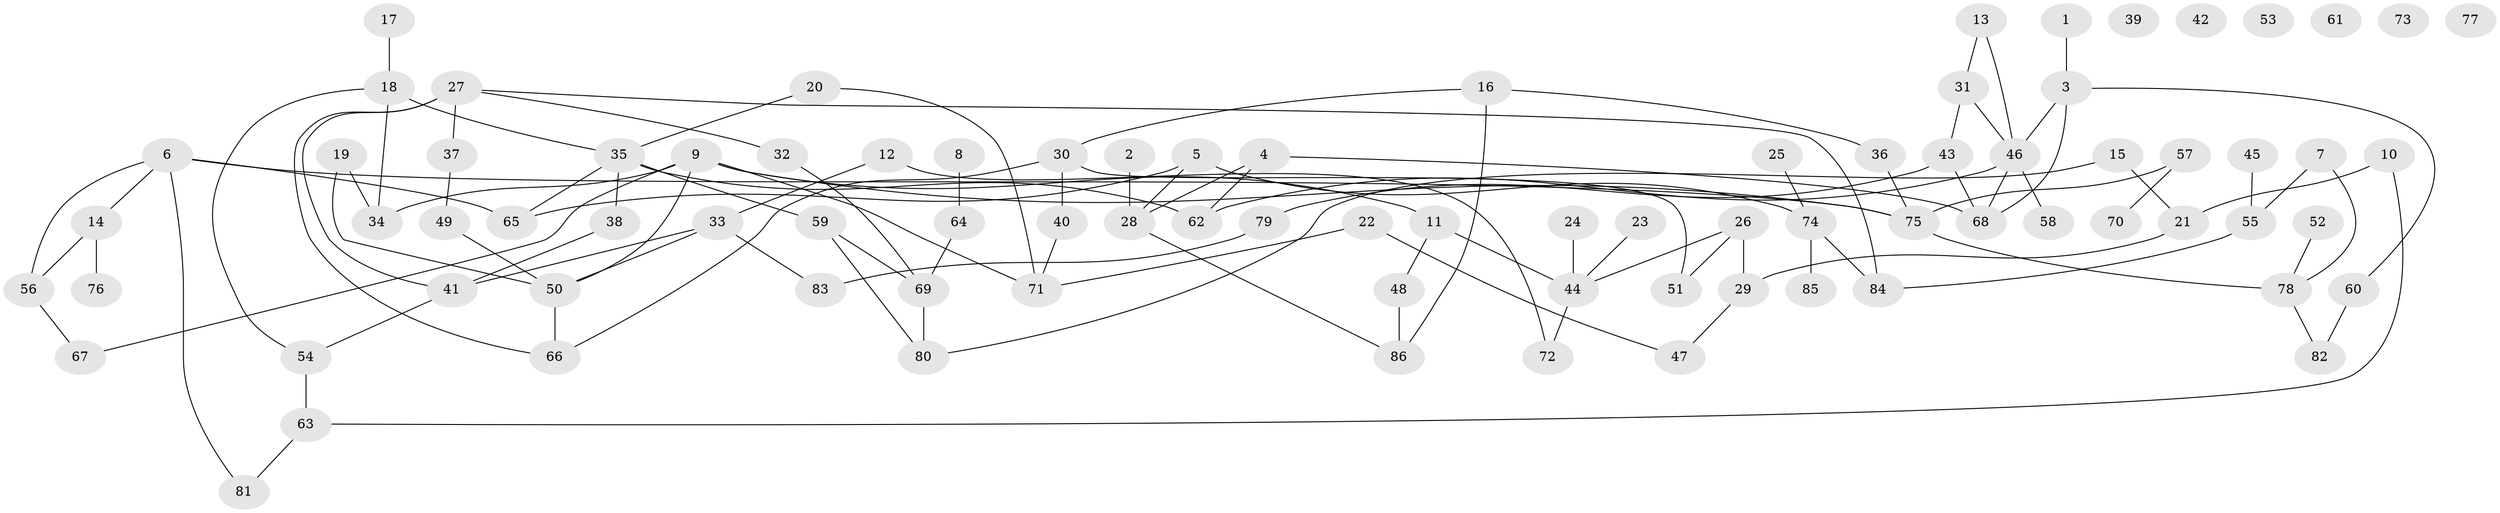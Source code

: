 // Generated by graph-tools (version 1.1) at 2025/25/03/09/25 03:25:15]
// undirected, 86 vertices, 109 edges
graph export_dot {
graph [start="1"]
  node [color=gray90,style=filled];
  1;
  2;
  3;
  4;
  5;
  6;
  7;
  8;
  9;
  10;
  11;
  12;
  13;
  14;
  15;
  16;
  17;
  18;
  19;
  20;
  21;
  22;
  23;
  24;
  25;
  26;
  27;
  28;
  29;
  30;
  31;
  32;
  33;
  34;
  35;
  36;
  37;
  38;
  39;
  40;
  41;
  42;
  43;
  44;
  45;
  46;
  47;
  48;
  49;
  50;
  51;
  52;
  53;
  54;
  55;
  56;
  57;
  58;
  59;
  60;
  61;
  62;
  63;
  64;
  65;
  66;
  67;
  68;
  69;
  70;
  71;
  72;
  73;
  74;
  75;
  76;
  77;
  78;
  79;
  80;
  81;
  82;
  83;
  84;
  85;
  86;
  1 -- 3;
  2 -- 28;
  3 -- 46;
  3 -- 60;
  3 -- 68;
  4 -- 28;
  4 -- 62;
  4 -- 68;
  5 -- 28;
  5 -- 65;
  5 -- 74;
  6 -- 14;
  6 -- 56;
  6 -- 65;
  6 -- 75;
  6 -- 81;
  7 -- 55;
  7 -- 78;
  8 -- 64;
  9 -- 11;
  9 -- 34;
  9 -- 50;
  9 -- 67;
  9 -- 71;
  9 -- 75;
  10 -- 21;
  10 -- 63;
  11 -- 44;
  11 -- 48;
  12 -- 33;
  12 -- 72;
  13 -- 31;
  13 -- 46;
  14 -- 56;
  14 -- 76;
  15 -- 21;
  15 -- 80;
  16 -- 30;
  16 -- 36;
  16 -- 86;
  17 -- 18;
  18 -- 34;
  18 -- 35;
  18 -- 54;
  19 -- 34;
  19 -- 50;
  20 -- 35;
  20 -- 71;
  21 -- 29;
  22 -- 47;
  22 -- 71;
  23 -- 44;
  24 -- 44;
  25 -- 74;
  26 -- 29;
  26 -- 44;
  26 -- 51;
  27 -- 32;
  27 -- 37;
  27 -- 41;
  27 -- 66;
  27 -- 84;
  28 -- 86;
  29 -- 47;
  30 -- 40;
  30 -- 51;
  30 -- 66;
  31 -- 43;
  31 -- 46;
  32 -- 69;
  33 -- 41;
  33 -- 50;
  33 -- 83;
  35 -- 38;
  35 -- 59;
  35 -- 62;
  35 -- 65;
  36 -- 75;
  37 -- 49;
  38 -- 41;
  40 -- 71;
  41 -- 54;
  43 -- 68;
  43 -- 79;
  44 -- 72;
  45 -- 55;
  46 -- 58;
  46 -- 62;
  46 -- 68;
  48 -- 86;
  49 -- 50;
  50 -- 66;
  52 -- 78;
  54 -- 63;
  55 -- 84;
  56 -- 67;
  57 -- 70;
  57 -- 75;
  59 -- 69;
  59 -- 80;
  60 -- 82;
  63 -- 81;
  64 -- 69;
  69 -- 80;
  74 -- 84;
  74 -- 85;
  75 -- 78;
  78 -- 82;
  79 -- 83;
}
